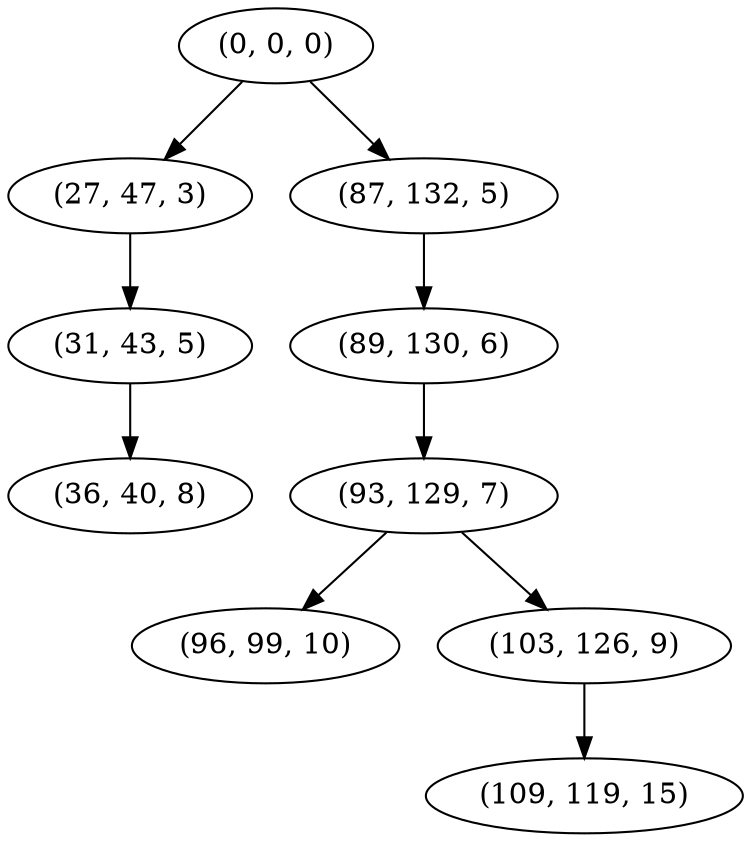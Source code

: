 digraph tree {
    "(0, 0, 0)";
    "(27, 47, 3)";
    "(31, 43, 5)";
    "(36, 40, 8)";
    "(87, 132, 5)";
    "(89, 130, 6)";
    "(93, 129, 7)";
    "(96, 99, 10)";
    "(103, 126, 9)";
    "(109, 119, 15)";
    "(0, 0, 0)" -> "(27, 47, 3)";
    "(0, 0, 0)" -> "(87, 132, 5)";
    "(27, 47, 3)" -> "(31, 43, 5)";
    "(31, 43, 5)" -> "(36, 40, 8)";
    "(87, 132, 5)" -> "(89, 130, 6)";
    "(89, 130, 6)" -> "(93, 129, 7)";
    "(93, 129, 7)" -> "(96, 99, 10)";
    "(93, 129, 7)" -> "(103, 126, 9)";
    "(103, 126, 9)" -> "(109, 119, 15)";
}
